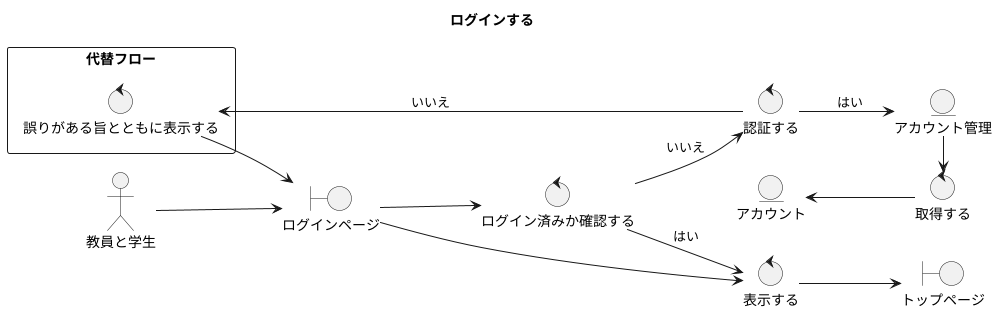 @startuml

title ログインする

left to right direction

actor 教員と学生 as User
boundary ログインページ
boundary トップページ
control ログイン済みか確認する
control 認証する
control 表示する
control 取得する
entity アカウント管理
entity アカウント

User --> ログインページ
ログインページ --> ログイン済みか確認する
ログイン済みか確認する --> 認証する : いいえ
ログイン済みか確認する --> 表示する : はい
ログインページ --> 表示する
認証する --> アカウント管理 : はい
アカウント管理 -right-> 取得する
取得する -up-> アカウント
表示する --> トップページ

rectangle 代替フロー {
    control 誤りがある旨とともに表示する

    認証する --> 誤りがある旨とともに表示する : いいえ
    誤りがある旨とともに表示する --> ログインページ
}

@enduml
